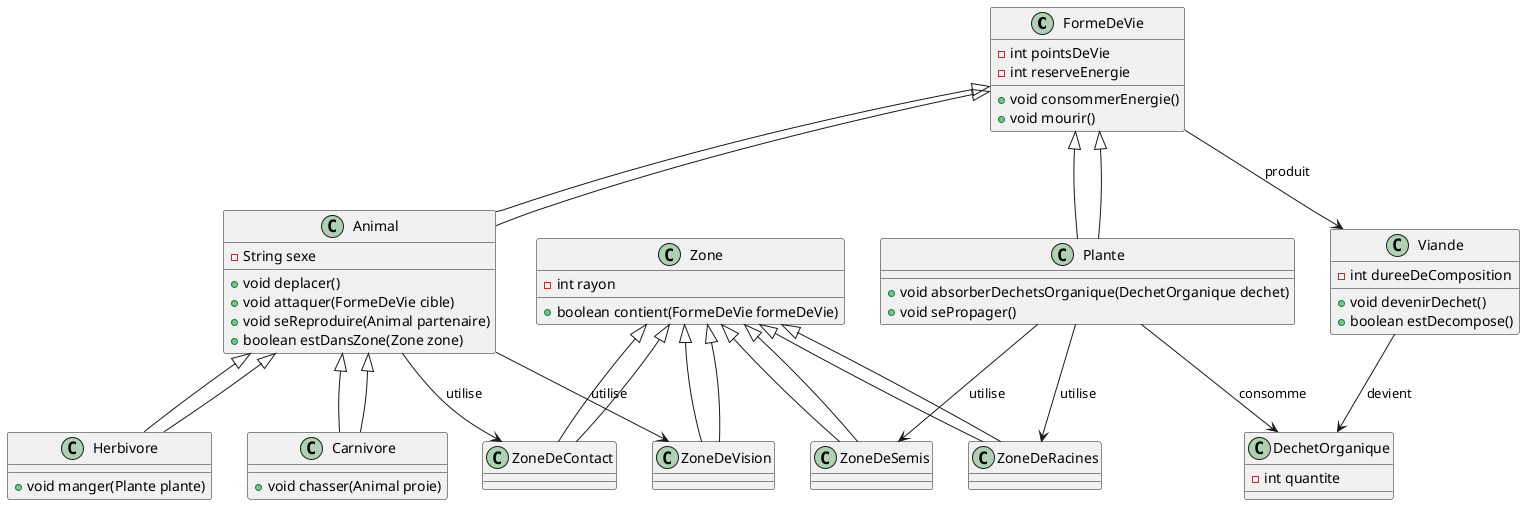 @startuml

' Classe de base pour toutes les formes de vie
class FormeDeVie {
    - int pointsDeVie
    - int reserveEnergie
    + void consommerEnergie()
    + void mourir()
}

' Classe de base pour les animaux
class Animal extends FormeDeVie {
    - String sexe
    + void deplacer()
    + void attaquer(FormeDeVie cible)
    + void seReproduire(Animal partenaire)
    + boolean estDansZone(Zone zone)
}

' Classe pour les carnivores
class Carnivore extends Animal {
    + void chasser(Animal proie)
}

' Classe pour les herbivores
class Herbivore extends Animal {
    + void manger(Plante plante)
}

' Classe pour les plantes
class Plante extends FormeDeVie {
    + void absorberDechetsOrganique(DechetOrganique dechet)
    + void sePropager()
}

' Classe pour la viande
class Viande {
    - int dureeDeComposition
    + void devenirDechet()
    + boolean estDecompose()
}

' Classe pour les déchets organiques
class DechetOrganique {
    - int quantite
}

' Gestion des zones
class Zone {
    - int rayon
    + boolean contient(FormeDeVie formeDeVie)
}

class ZoneDeVision extends Zone {}
class ZoneDeContact extends Zone {}
class ZoneDeRacines extends Zone {}
class ZoneDeSemis extends Zone {}

' Relations
FormeDeVie <|-- Animal
FormeDeVie <|-- Plante
Animal <|-- Carnivore
Animal <|-- Herbivore
FormeDeVie --> Viande : "produit"
Viande --> DechetOrganique : "devient"
Plante --> DechetOrganique : "consomme"
Zone <|-- ZoneDeVision
Zone <|-- ZoneDeContact
Zone <|-- ZoneDeRacines
Zone <|-- ZoneDeSemis
Animal --> ZoneDeVision : "utilise"
Animal --> ZoneDeContact : "utilise"
Plante --> ZoneDeRacines : "utilise"
Plante --> ZoneDeSemis : "utilise"

@enduml
